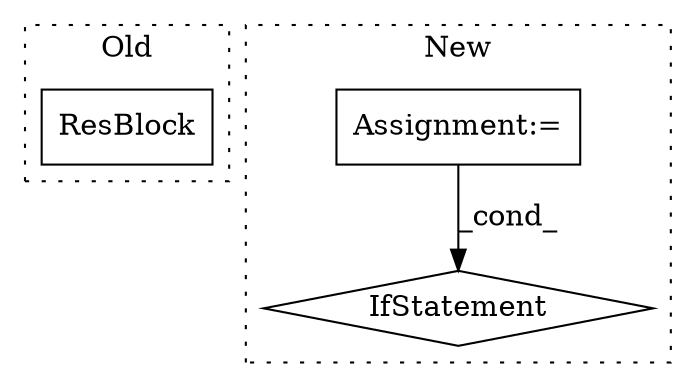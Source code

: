 digraph G {
subgraph cluster0 {
1 [label="ResBlock" a="32" s="7133,7166" l="9,1" shape="box"];
label = "Old";
style="dotted";
}
subgraph cluster1 {
2 [label="IfStatement" a="25" s="7529,7539" l="4,2" shape="diamond"];
3 [label="Assignment:=" a="7" s="6996" l="1" shape="box"];
label = "New";
style="dotted";
}
3 -> 2 [label="_cond_"];
}